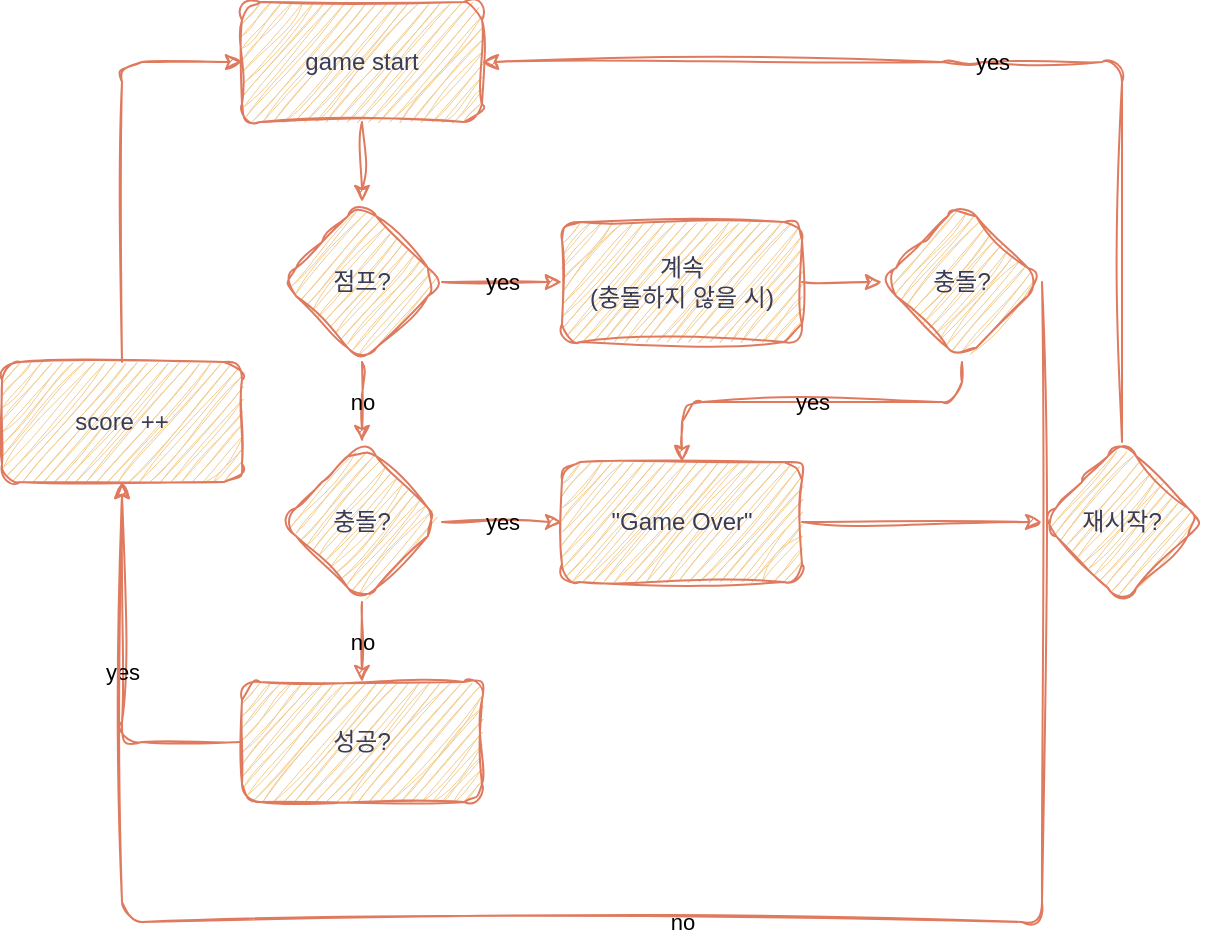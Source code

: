 <mxfile version="20.8.16" type="device"><diagram name="페이지-1" id="xZuoDVldYOzAE2MsSgd1"><mxGraphModel dx="1420" dy="830" grid="1" gridSize="10" guides="1" tooltips="1" connect="1" arrows="1" fold="1" page="1" pageScale="1" pageWidth="827" pageHeight="1169" math="0" shadow="0"><root><mxCell id="0"/><mxCell id="1" parent="0"/><mxCell id="zt92HALfgh1V9d6OzCpN-2" value="game start" style="rounded=1;whiteSpace=wrap;html=1;sketch=1;curveFitting=1;jiggle=2;labelBackgroundColor=none;fillColor=#F2CC8F;strokeColor=#E07A5F;fontColor=#393C56;" parent="1" vertex="1"><mxGeometry x="160" y="20" width="120" height="60" as="geometry"/></mxCell><mxCell id="zt92HALfgh1V9d6OzCpN-3" value="점프?" style="rhombus;whiteSpace=wrap;html=1;rounded=1;sketch=1;curveFitting=1;jiggle=2;labelBackgroundColor=none;fillColor=#F2CC8F;strokeColor=#E07A5F;fontColor=#393C56;" parent="1" vertex="1"><mxGeometry x="180" y="120" width="80" height="80" as="geometry"/></mxCell><mxCell id="zt92HALfgh1V9d6OzCpN-4" value="계속&lt;br&gt;(충돌하지 않을 시)" style="rounded=1;whiteSpace=wrap;html=1;sketch=1;curveFitting=1;jiggle=2;labelBackgroundColor=none;fillColor=#F2CC8F;strokeColor=#E07A5F;fontColor=#393C56;" parent="1" vertex="1"><mxGeometry x="320" y="130" width="120" height="60" as="geometry"/></mxCell><mxCell id="zt92HALfgh1V9d6OzCpN-6" value="&quot;Game Over&quot;" style="rounded=1;whiteSpace=wrap;html=1;sketch=1;curveFitting=1;jiggle=2;labelBackgroundColor=none;fillColor=#F2CC8F;strokeColor=#E07A5F;fontColor=#393C56;" parent="1" vertex="1"><mxGeometry x="320" y="250" width="120" height="60" as="geometry"/></mxCell><mxCell id="zt92HALfgh1V9d6OzCpN-11" value="yes" style="endArrow=classic;html=1;rounded=1;exitX=1;exitY=0.5;exitDx=0;exitDy=0;sketch=1;curveFitting=1;jiggle=2;labelBackgroundColor=none;strokeColor=#E07A5F;fontColor=default;" parent="1" source="zt92HALfgh1V9d6OzCpN-3" edge="1"><mxGeometry width="50" height="50" relative="1" as="geometry"><mxPoint x="270" y="210" as="sourcePoint"/><mxPoint x="320" y="160" as="targetPoint"/></mxGeometry></mxCell><mxCell id="zt92HALfgh1V9d6OzCpN-12" value="no" style="endArrow=classic;html=1;rounded=1;sketch=1;curveFitting=1;jiggle=2;labelBackgroundColor=none;strokeColor=#E07A5F;fontColor=default;" parent="1" source="zt92HALfgh1V9d6OzCpN-3" edge="1"><mxGeometry width="50" height="50" relative="1" as="geometry"><mxPoint x="170" y="290" as="sourcePoint"/><mxPoint x="220" y="240" as="targetPoint"/></mxGeometry></mxCell><mxCell id="zt92HALfgh1V9d6OzCpN-15" value="score ++" style="rounded=1;whiteSpace=wrap;html=1;sketch=1;curveFitting=1;jiggle=2;labelBackgroundColor=none;fillColor=#F2CC8F;strokeColor=#E07A5F;fontColor=#393C56;" parent="1" vertex="1"><mxGeometry x="40" y="200" width="120" height="60" as="geometry"/></mxCell><mxCell id="zt92HALfgh1V9d6OzCpN-19" value="충돌?" style="rhombus;whiteSpace=wrap;html=1;rounded=1;sketch=1;curveFitting=1;jiggle=2;labelBackgroundColor=none;fillColor=#F2CC8F;strokeColor=#E07A5F;fontColor=#393C56;" parent="1" vertex="1"><mxGeometry x="180" y="240" width="80" height="80" as="geometry"/></mxCell><mxCell id="zt92HALfgh1V9d6OzCpN-20" value="yes" style="endArrow=classic;html=1;rounded=1;exitX=1;exitY=0.5;exitDx=0;exitDy=0;sketch=1;curveFitting=1;jiggle=2;labelBackgroundColor=none;strokeColor=#E07A5F;fontColor=default;" parent="1" source="zt92HALfgh1V9d6OzCpN-19" edge="1"><mxGeometry width="50" height="50" relative="1" as="geometry"><mxPoint x="270" y="330" as="sourcePoint"/><mxPoint x="320" y="280" as="targetPoint"/></mxGeometry></mxCell><mxCell id="zt92HALfgh1V9d6OzCpN-21" value="no" style="endArrow=classic;html=1;rounded=1;exitX=0.5;exitY=1;exitDx=0;exitDy=0;sketch=1;curveFitting=1;jiggle=2;labelBackgroundColor=none;strokeColor=#E07A5F;fontColor=default;" parent="1" source="zt92HALfgh1V9d6OzCpN-19" edge="1" target="y1jL0ADrb3PQRN1oatM6-13"><mxGeometry width="50" height="50" relative="1" as="geometry"><mxPoint x="170" y="410" as="sourcePoint"/><mxPoint x="220" y="360" as="targetPoint"/></mxGeometry></mxCell><mxCell id="zt92HALfgh1V9d6OzCpN-22" value="재시작?" style="rhombus;whiteSpace=wrap;html=1;rounded=1;sketch=1;curveFitting=1;jiggle=2;labelBackgroundColor=none;fillColor=#F2CC8F;strokeColor=#E07A5F;fontColor=#393C56;" parent="1" vertex="1"><mxGeometry x="560" y="240" width="80" height="80" as="geometry"/></mxCell><mxCell id="zt92HALfgh1V9d6OzCpN-23" value="" style="endArrow=classic;html=1;rounded=1;exitX=1;exitY=0.5;exitDx=0;exitDy=0;sketch=1;curveFitting=1;jiggle=2;labelBackgroundColor=none;strokeColor=#E07A5F;fontColor=default;" parent="1" source="zt92HALfgh1V9d6OzCpN-6" target="zt92HALfgh1V9d6OzCpN-22" edge="1"><mxGeometry width="50" height="50" relative="1" as="geometry"><mxPoint x="430" y="330" as="sourcePoint"/><mxPoint x="480" y="280" as="targetPoint"/></mxGeometry></mxCell><mxCell id="zt92HALfgh1V9d6OzCpN-24" value="yes" style="endArrow=classic;html=1;rounded=1;entryX=1;entryY=0.5;entryDx=0;entryDy=0;exitX=0.5;exitY=0;exitDx=0;exitDy=0;sketch=1;curveFitting=1;jiggle=2;labelBackgroundColor=none;strokeColor=#E07A5F;fontColor=default;" parent="1" source="zt92HALfgh1V9d6OzCpN-22" target="zt92HALfgh1V9d6OzCpN-2" edge="1"><mxGeometry width="50" height="50" relative="1" as="geometry"><mxPoint x="520" y="240" as="sourcePoint"/><mxPoint x="570" y="190" as="targetPoint"/><Array as="points"><mxPoint x="600" y="50"/><mxPoint x="520" y="50"/></Array></mxGeometry></mxCell><mxCell id="zt92HALfgh1V9d6OzCpN-27" value="충돌?" style="rhombus;whiteSpace=wrap;html=1;rounded=1;sketch=1;curveFitting=1;jiggle=2;labelBackgroundColor=none;fillColor=#F2CC8F;strokeColor=#E07A5F;fontColor=#393C56;" parent="1" vertex="1"><mxGeometry x="480" y="120" width="80" height="80" as="geometry"/></mxCell><mxCell id="zt92HALfgh1V9d6OzCpN-28" value="" style="endArrow=classic;html=1;rounded=1;exitX=1;exitY=0.5;exitDx=0;exitDy=0;sketch=1;curveFitting=1;jiggle=2;labelBackgroundColor=none;strokeColor=#E07A5F;fontColor=default;" parent="1" source="zt92HALfgh1V9d6OzCpN-4" edge="1"><mxGeometry width="50" height="50" relative="1" as="geometry"><mxPoint x="430" y="210" as="sourcePoint"/><mxPoint x="480" y="160" as="targetPoint"/></mxGeometry></mxCell><mxCell id="zt92HALfgh1V9d6OzCpN-31" value="yes" style="endArrow=classic;html=1;rounded=1;exitX=0.5;exitY=1;exitDx=0;exitDy=0;entryX=0.5;entryY=0;entryDx=0;entryDy=0;sketch=1;curveFitting=1;jiggle=2;labelBackgroundColor=none;strokeColor=#E07A5F;fontColor=default;" parent="1" source="zt92HALfgh1V9d6OzCpN-27" target="zt92HALfgh1V9d6OzCpN-6" edge="1"><mxGeometry width="50" height="50" relative="1" as="geometry"><mxPoint x="550" y="400" as="sourcePoint"/><mxPoint x="600" y="350" as="targetPoint"/><Array as="points"><mxPoint x="520" y="220"/><mxPoint x="380" y="220"/></Array></mxGeometry></mxCell><mxCell id="y1jL0ADrb3PQRN1oatM6-13" value="성공?" style="rounded=1;whiteSpace=wrap;html=1;sketch=1;curveFitting=1;jiggle=2;labelBackgroundColor=none;fillColor=#F2CC8F;strokeColor=#E07A5F;fontColor=#393C56;" vertex="1" parent="1"><mxGeometry x="160" y="360" width="120" height="60" as="geometry"/></mxCell><mxCell id="y1jL0ADrb3PQRN1oatM6-14" value="yes" style="endArrow=classic;html=1;rounded=1;exitX=0;exitY=0.5;exitDx=0;exitDy=0;entryX=0.5;entryY=1;entryDx=0;entryDy=0;sketch=1;curveFitting=1;jiggle=2;labelBackgroundColor=none;strokeColor=#E07A5F;fontColor=default;" edge="1" parent="1" source="y1jL0ADrb3PQRN1oatM6-13" target="zt92HALfgh1V9d6OzCpN-15"><mxGeometry width="50" height="50" relative="1" as="geometry"><mxPoint x="670" y="410" as="sourcePoint"/><mxPoint x="720" y="360" as="targetPoint"/><Array as="points"><mxPoint x="100" y="390"/></Array></mxGeometry></mxCell><mxCell id="y1jL0ADrb3PQRN1oatM6-15" value="" style="endArrow=classic;html=1;rounded=1;exitX=0.5;exitY=0;exitDx=0;exitDy=0;entryX=0;entryY=0.5;entryDx=0;entryDy=0;sketch=1;curveFitting=1;jiggle=2;labelBackgroundColor=none;strokeColor=#E07A5F;fontColor=default;" edge="1" parent="1" source="zt92HALfgh1V9d6OzCpN-15" target="zt92HALfgh1V9d6OzCpN-2"><mxGeometry width="50" height="50" relative="1" as="geometry"><mxPoint x="670" y="410" as="sourcePoint"/><mxPoint x="720" y="360" as="targetPoint"/><Array as="points"><mxPoint x="100" y="50"/></Array></mxGeometry></mxCell><mxCell id="y1jL0ADrb3PQRN1oatM6-16" value="no" style="endArrow=classic;html=1;rounded=1;exitX=1;exitY=0.5;exitDx=0;exitDy=0;sketch=1;curveFitting=1;jiggle=2;labelBackgroundColor=none;strokeColor=#E07A5F;fontColor=default;" edge="1" parent="1" source="zt92HALfgh1V9d6OzCpN-27"><mxGeometry width="50" height="50" relative="1" as="geometry"><mxPoint x="670" y="410" as="sourcePoint"/><mxPoint x="100" y="260" as="targetPoint"/><Array as="points"><mxPoint x="560" y="480"/><mxPoint x="100" y="480"/></Array></mxGeometry></mxCell><mxCell id="y1jL0ADrb3PQRN1oatM6-17" value="" style="endArrow=classic;html=1;rounded=1;exitX=0.5;exitY=1;exitDx=0;exitDy=0;entryX=0.5;entryY=0;entryDx=0;entryDy=0;sketch=1;curveFitting=1;jiggle=2;labelBackgroundColor=none;strokeColor=#E07A5F;fontColor=default;" edge="1" parent="1" source="zt92HALfgh1V9d6OzCpN-2" target="zt92HALfgh1V9d6OzCpN-3"><mxGeometry width="50" height="50" relative="1" as="geometry"><mxPoint x="670" y="410" as="sourcePoint"/><mxPoint x="720" y="360" as="targetPoint"/></mxGeometry></mxCell></root></mxGraphModel></diagram></mxfile>
